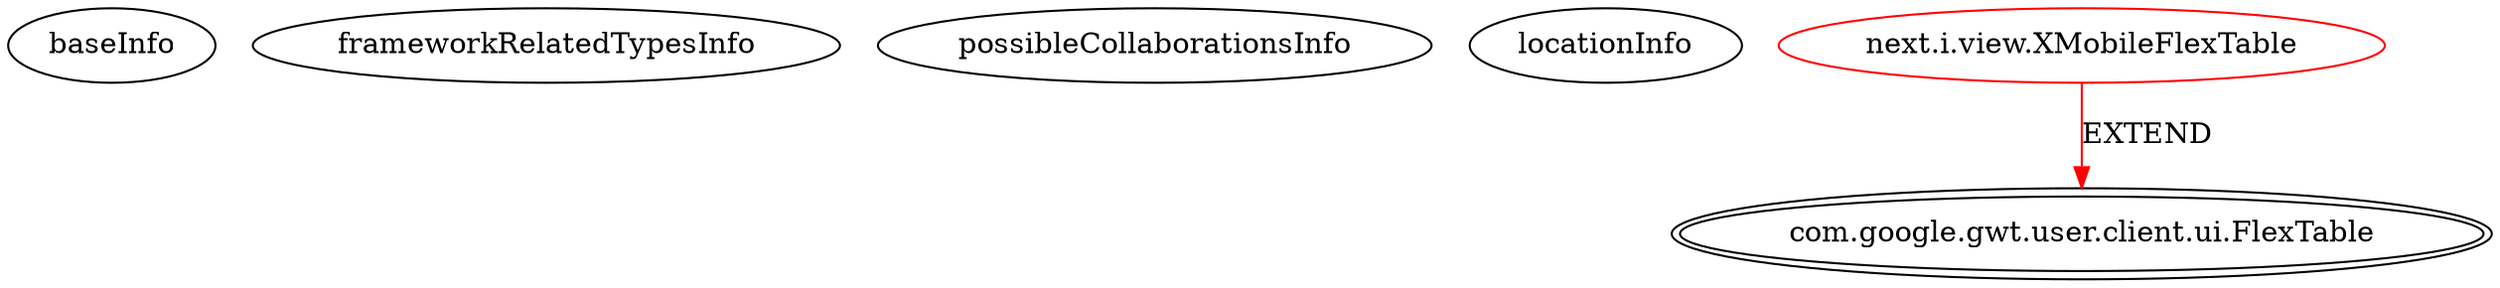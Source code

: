 digraph {
baseInfo[graphId=4185,category="extension_graph",isAnonymous=false,possibleRelation=false]
frameworkRelatedTypesInfo[0="com.google.gwt.user.client.ui.FlexTable"]
possibleCollaborationsInfo[]
locationInfo[projectName="nextinterfaces-next",filePath="/nextinterfaces-next/next-master/src/next/i/view/XMobileFlexTable.java",contextSignature="XMobileFlexTable",graphId="4185"]
0[label="next.i.view.XMobileFlexTable",vertexType="ROOT_CLIENT_CLASS_DECLARATION",isFrameworkType=false,color=red]
1[label="com.google.gwt.user.client.ui.FlexTable",vertexType="FRAMEWORK_CLASS_TYPE",isFrameworkType=true,peripheries=2]
0->1[label="EXTEND",color=red]
}
